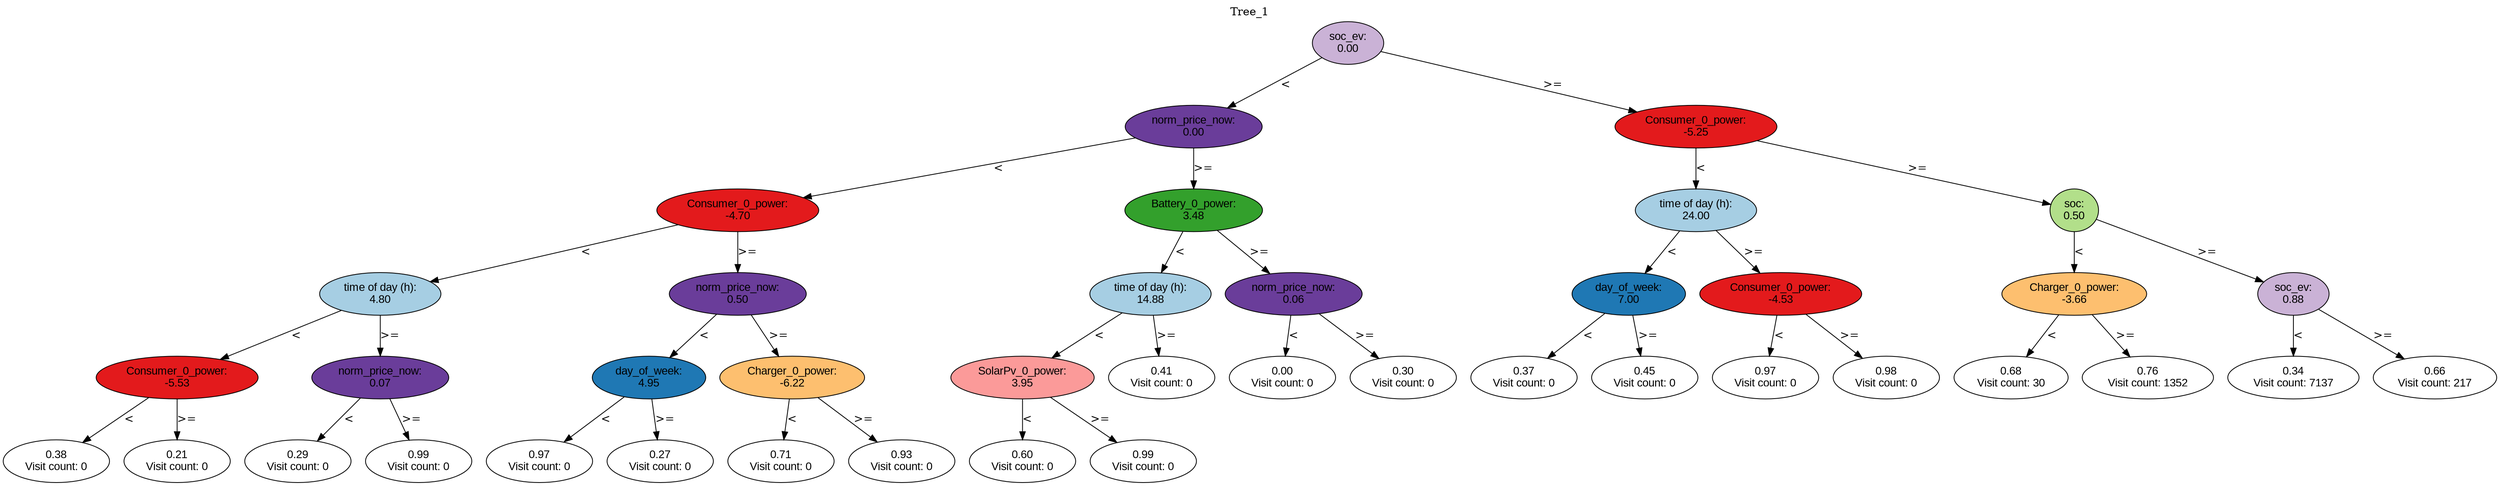 digraph BST {
    node [fontname="Arial" style=filled colorscheme=paired12];
    0 [ label = "soc_ev:
0.00" fillcolor=9];
    1 [ label = "norm_price_now:
0.00" fillcolor=10];
    2 [ label = "Consumer_0_power:
-4.70" fillcolor=6];
    3 [ label = "time of day (h):
4.80" fillcolor=1];
    4 [ label = "Consumer_0_power:
-5.53" fillcolor=6];
    5 [ label = "0.38
Visit count: 0" fillcolor=white];
    6 [ label = "0.21
Visit count: 0" fillcolor=white];
    7 [ label = "norm_price_now:
0.07" fillcolor=10];
    8 [ label = "0.29
Visit count: 0" fillcolor=white];
    9 [ label = "0.99
Visit count: 0" fillcolor=white];
    10 [ label = "norm_price_now:
0.50" fillcolor=10];
    11 [ label = "day_of_week:
4.95" fillcolor=2];
    12 [ label = "0.97
Visit count: 0" fillcolor=white];
    13 [ label = "0.27
Visit count: 0" fillcolor=white];
    14 [ label = "Charger_0_power:
-6.22" fillcolor=7];
    15 [ label = "0.71
Visit count: 0" fillcolor=white];
    16 [ label = "0.93
Visit count: 0" fillcolor=white];
    17 [ label = "Battery_0_power:
3.48" fillcolor=4];
    18 [ label = "time of day (h):
14.88" fillcolor=1];
    19 [ label = "SolarPv_0_power:
3.95" fillcolor=5];
    20 [ label = "0.60
Visit count: 0" fillcolor=white];
    21 [ label = "0.99
Visit count: 0" fillcolor=white];
    22 [ label = "0.41
Visit count: 0" fillcolor=white];
    23 [ label = "norm_price_now:
0.06" fillcolor=10];
    24 [ label = "0.00
Visit count: 0" fillcolor=white];
    25 [ label = "0.30
Visit count: 0" fillcolor=white];
    26 [ label = "Consumer_0_power:
-5.25" fillcolor=6];
    27 [ label = "time of day (h):
24.00" fillcolor=1];
    28 [ label = "day_of_week:
7.00" fillcolor=2];
    29 [ label = "0.37
Visit count: 0" fillcolor=white];
    30 [ label = "0.45
Visit count: 0" fillcolor=white];
    31 [ label = "Consumer_0_power:
-4.53" fillcolor=6];
    32 [ label = "0.97
Visit count: 0" fillcolor=white];
    33 [ label = "0.98
Visit count: 0" fillcolor=white];
    34 [ label = "soc:
0.50" fillcolor=3];
    35 [ label = "Charger_0_power:
-3.66" fillcolor=7];
    36 [ label = "0.68
Visit count: 30" fillcolor=white];
    37 [ label = "0.76
Visit count: 1352" fillcolor=white];
    38 [ label = "soc_ev:
0.88" fillcolor=9];
    39 [ label = "0.34
Visit count: 7137" fillcolor=white];
    40 [ label = "0.66
Visit count: 217" fillcolor=white];

    0  -> 1[ label = "<"];
    0  -> 26[ label = ">="];
    1  -> 2[ label = "<"];
    1  -> 17[ label = ">="];
    2  -> 3[ label = "<"];
    2  -> 10[ label = ">="];
    3  -> 4[ label = "<"];
    3  -> 7[ label = ">="];
    4  -> 5[ label = "<"];
    4  -> 6[ label = ">="];
    7  -> 8[ label = "<"];
    7  -> 9[ label = ">="];
    10  -> 11[ label = "<"];
    10  -> 14[ label = ">="];
    11  -> 12[ label = "<"];
    11  -> 13[ label = ">="];
    14  -> 15[ label = "<"];
    14  -> 16[ label = ">="];
    17  -> 18[ label = "<"];
    17  -> 23[ label = ">="];
    18  -> 19[ label = "<"];
    18  -> 22[ label = ">="];
    19  -> 20[ label = "<"];
    19  -> 21[ label = ">="];
    23  -> 24[ label = "<"];
    23  -> 25[ label = ">="];
    26  -> 27[ label = "<"];
    26  -> 34[ label = ">="];
    27  -> 28[ label = "<"];
    27  -> 31[ label = ">="];
    28  -> 29[ label = "<"];
    28  -> 30[ label = ">="];
    31  -> 32[ label = "<"];
    31  -> 33[ label = ">="];
    34  -> 35[ label = "<"];
    34  -> 38[ label = ">="];
    35  -> 36[ label = "<"];
    35  -> 37[ label = ">="];
    38  -> 39[ label = "<"];
    38  -> 40[ label = ">="];

    labelloc="t";
    label="Tree_1";
}